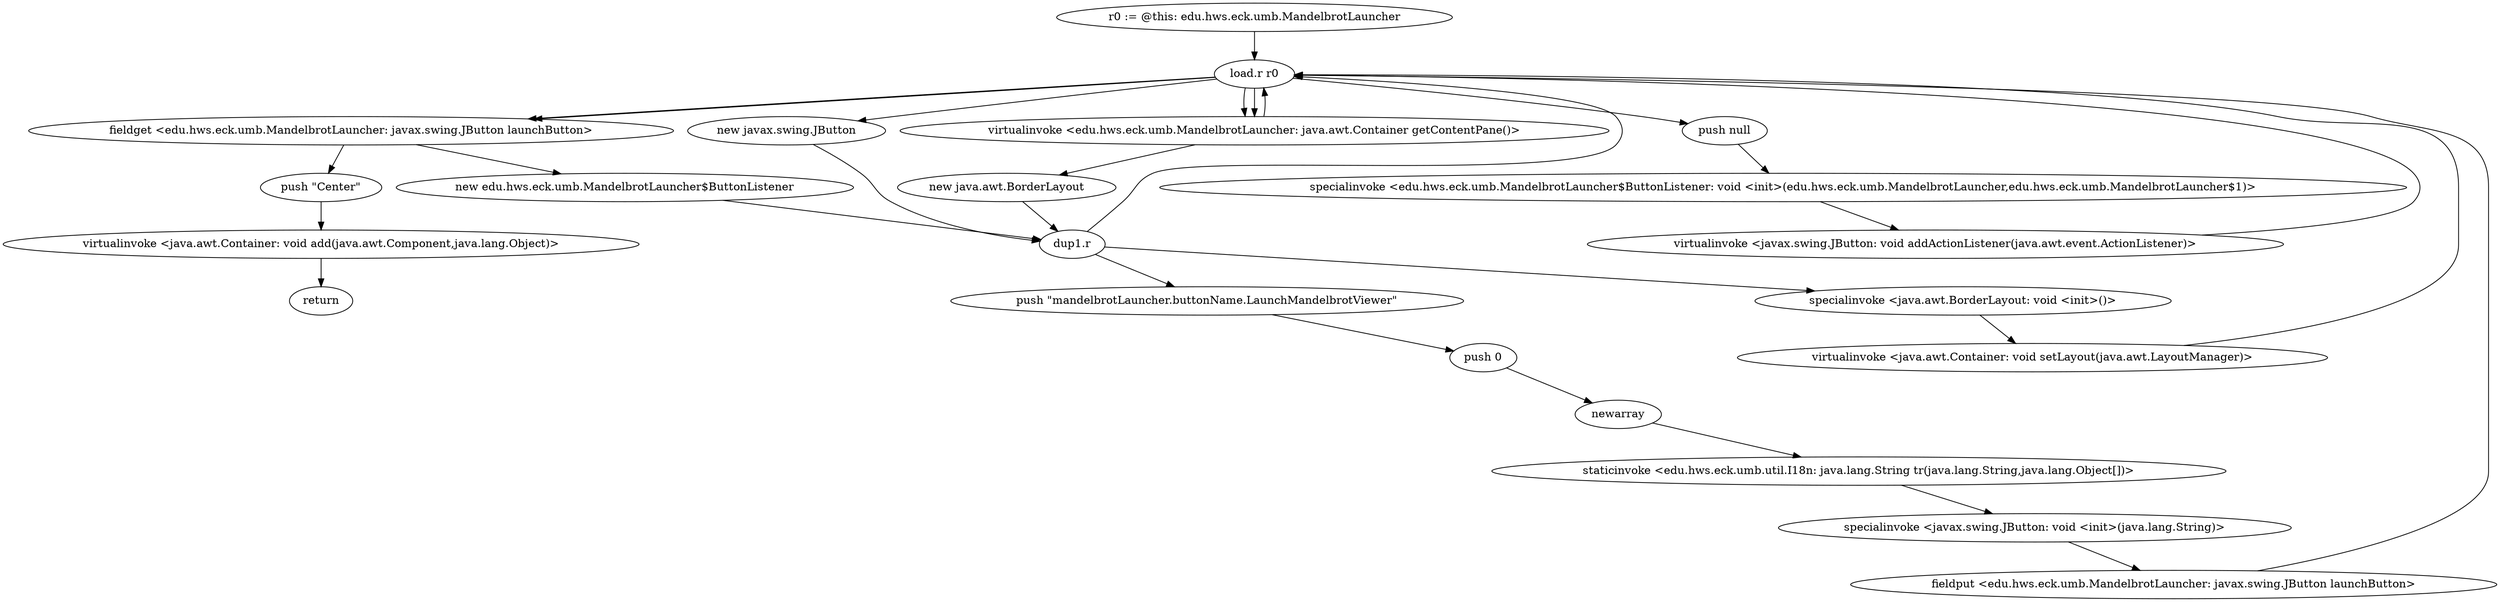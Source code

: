 digraph "" {
    "r0 := @this: edu.hws.eck.umb.MandelbrotLauncher"
    "load.r r0"
    "r0 := @this: edu.hws.eck.umb.MandelbrotLauncher"->"load.r r0";
    "new javax.swing.JButton"
    "load.r r0"->"new javax.swing.JButton";
    "dup1.r"
    "new javax.swing.JButton"->"dup1.r";
    "push \"mandelbrotLauncher.buttonName.LaunchMandelbrotViewer\""
    "dup1.r"->"push \"mandelbrotLauncher.buttonName.LaunchMandelbrotViewer\"";
    "push 0"
    "push \"mandelbrotLauncher.buttonName.LaunchMandelbrotViewer\""->"push 0";
    "newarray"
    "push 0"->"newarray";
    "staticinvoke <edu.hws.eck.umb.util.I18n: java.lang.String tr(java.lang.String,java.lang.Object[])>"
    "newarray"->"staticinvoke <edu.hws.eck.umb.util.I18n: java.lang.String tr(java.lang.String,java.lang.Object[])>";
    "specialinvoke <javax.swing.JButton: void <init>(java.lang.String)>"
    "staticinvoke <edu.hws.eck.umb.util.I18n: java.lang.String tr(java.lang.String,java.lang.Object[])>"->"specialinvoke <javax.swing.JButton: void <init>(java.lang.String)>";
    "fieldput <edu.hws.eck.umb.MandelbrotLauncher: javax.swing.JButton launchButton>"
    "specialinvoke <javax.swing.JButton: void <init>(java.lang.String)>"->"fieldput <edu.hws.eck.umb.MandelbrotLauncher: javax.swing.JButton launchButton>";
    "fieldput <edu.hws.eck.umb.MandelbrotLauncher: javax.swing.JButton launchButton>"->"load.r r0";
    "fieldget <edu.hws.eck.umb.MandelbrotLauncher: javax.swing.JButton launchButton>"
    "load.r r0"->"fieldget <edu.hws.eck.umb.MandelbrotLauncher: javax.swing.JButton launchButton>";
    "new edu.hws.eck.umb.MandelbrotLauncher$ButtonListener"
    "fieldget <edu.hws.eck.umb.MandelbrotLauncher: javax.swing.JButton launchButton>"->"new edu.hws.eck.umb.MandelbrotLauncher$ButtonListener";
    "new edu.hws.eck.umb.MandelbrotLauncher$ButtonListener"->"dup1.r";
    "dup1.r"->"load.r r0";
    "push null"
    "load.r r0"->"push null";
    "specialinvoke <edu.hws.eck.umb.MandelbrotLauncher$ButtonListener: void <init>(edu.hws.eck.umb.MandelbrotLauncher,edu.hws.eck.umb.MandelbrotLauncher$1)>"
    "push null"->"specialinvoke <edu.hws.eck.umb.MandelbrotLauncher$ButtonListener: void <init>(edu.hws.eck.umb.MandelbrotLauncher,edu.hws.eck.umb.MandelbrotLauncher$1)>";
    "virtualinvoke <javax.swing.JButton: void addActionListener(java.awt.event.ActionListener)>"
    "specialinvoke <edu.hws.eck.umb.MandelbrotLauncher$ButtonListener: void <init>(edu.hws.eck.umb.MandelbrotLauncher,edu.hws.eck.umb.MandelbrotLauncher$1)>"->"virtualinvoke <javax.swing.JButton: void addActionListener(java.awt.event.ActionListener)>";
    "virtualinvoke <javax.swing.JButton: void addActionListener(java.awt.event.ActionListener)>"->"load.r r0";
    "virtualinvoke <edu.hws.eck.umb.MandelbrotLauncher: java.awt.Container getContentPane()>"
    "load.r r0"->"virtualinvoke <edu.hws.eck.umb.MandelbrotLauncher: java.awt.Container getContentPane()>";
    "new java.awt.BorderLayout"
    "virtualinvoke <edu.hws.eck.umb.MandelbrotLauncher: java.awt.Container getContentPane()>"->"new java.awt.BorderLayout";
    "new java.awt.BorderLayout"->"dup1.r";
    "specialinvoke <java.awt.BorderLayout: void <init>()>"
    "dup1.r"->"specialinvoke <java.awt.BorderLayout: void <init>()>";
    "virtualinvoke <java.awt.Container: void setLayout(java.awt.LayoutManager)>"
    "specialinvoke <java.awt.BorderLayout: void <init>()>"->"virtualinvoke <java.awt.Container: void setLayout(java.awt.LayoutManager)>";
    "virtualinvoke <java.awt.Container: void setLayout(java.awt.LayoutManager)>"->"load.r r0";
    "load.r r0"->"virtualinvoke <edu.hws.eck.umb.MandelbrotLauncher: java.awt.Container getContentPane()>";
    "virtualinvoke <edu.hws.eck.umb.MandelbrotLauncher: java.awt.Container getContentPane()>"->"load.r r0";
    "load.r r0"->"fieldget <edu.hws.eck.umb.MandelbrotLauncher: javax.swing.JButton launchButton>";
    "push \"Center\""
    "fieldget <edu.hws.eck.umb.MandelbrotLauncher: javax.swing.JButton launchButton>"->"push \"Center\"";
    "virtualinvoke <java.awt.Container: void add(java.awt.Component,java.lang.Object)>"
    "push \"Center\""->"virtualinvoke <java.awt.Container: void add(java.awt.Component,java.lang.Object)>";
    "return"
    "virtualinvoke <java.awt.Container: void add(java.awt.Component,java.lang.Object)>"->"return";
}
